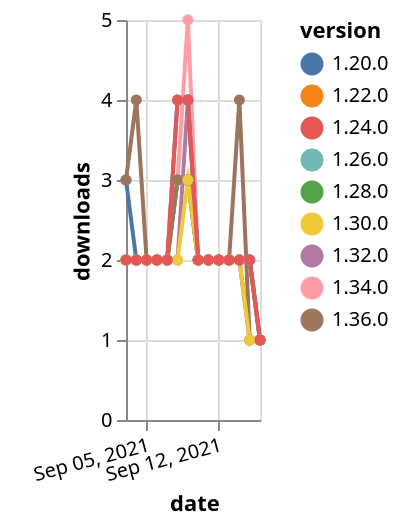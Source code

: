 {"$schema": "https://vega.github.io/schema/vega-lite/v5.json", "description": "A simple bar chart with embedded data.", "data": {"values": [{"date": "2021-09-03", "total": 722, "delta": 2, "version": "1.34.0"}, {"date": "2021-09-04", "total": 724, "delta": 2, "version": "1.34.0"}, {"date": "2021-09-05", "total": 726, "delta": 2, "version": "1.34.0"}, {"date": "2021-09-06", "total": 728, "delta": 2, "version": "1.34.0"}, {"date": "2021-09-07", "total": 730, "delta": 2, "version": "1.34.0"}, {"date": "2021-09-08", "total": 733, "delta": 3, "version": "1.34.0"}, {"date": "2021-09-09", "total": 738, "delta": 5, "version": "1.34.0"}, {"date": "2021-09-10", "total": 740, "delta": 2, "version": "1.34.0"}, {"date": "2021-09-11", "total": 742, "delta": 2, "version": "1.34.0"}, {"date": "2021-09-12", "total": 744, "delta": 2, "version": "1.34.0"}, {"date": "2021-09-13", "total": 746, "delta": 2, "version": "1.34.0"}, {"date": "2021-09-14", "total": 748, "delta": 2, "version": "1.34.0"}, {"date": "2021-09-15", "total": 749, "delta": 1, "version": "1.34.0"}, {"date": "2021-09-16", "total": 750, "delta": 1, "version": "1.34.0"}, {"date": "2021-09-03", "total": 1012, "delta": 2, "version": "1.32.0"}, {"date": "2021-09-04", "total": 1014, "delta": 2, "version": "1.32.0"}, {"date": "2021-09-05", "total": 1016, "delta": 2, "version": "1.32.0"}, {"date": "2021-09-06", "total": 1018, "delta": 2, "version": "1.32.0"}, {"date": "2021-09-07", "total": 1020, "delta": 2, "version": "1.32.0"}, {"date": "2021-09-08", "total": 1022, "delta": 2, "version": "1.32.0"}, {"date": "2021-09-09", "total": 1026, "delta": 4, "version": "1.32.0"}, {"date": "2021-09-10", "total": 1028, "delta": 2, "version": "1.32.0"}, {"date": "2021-09-11", "total": 1030, "delta": 2, "version": "1.32.0"}, {"date": "2021-09-12", "total": 1032, "delta": 2, "version": "1.32.0"}, {"date": "2021-09-13", "total": 1034, "delta": 2, "version": "1.32.0"}, {"date": "2021-09-14", "total": 1036, "delta": 2, "version": "1.32.0"}, {"date": "2021-09-15", "total": 1037, "delta": 1, "version": "1.32.0"}, {"date": "2021-09-16", "total": 1038, "delta": 1, "version": "1.32.0"}, {"date": "2021-09-03", "total": 2550, "delta": 2, "version": "1.22.0"}, {"date": "2021-09-04", "total": 2552, "delta": 2, "version": "1.22.0"}, {"date": "2021-09-05", "total": 2554, "delta": 2, "version": "1.22.0"}, {"date": "2021-09-06", "total": 2556, "delta": 2, "version": "1.22.0"}, {"date": "2021-09-07", "total": 2558, "delta": 2, "version": "1.22.0"}, {"date": "2021-09-08", "total": 2561, "delta": 3, "version": "1.22.0"}, {"date": "2021-09-09", "total": 2564, "delta": 3, "version": "1.22.0"}, {"date": "2021-09-10", "total": 2566, "delta": 2, "version": "1.22.0"}, {"date": "2021-09-11", "total": 2568, "delta": 2, "version": "1.22.0"}, {"date": "2021-09-12", "total": 2570, "delta": 2, "version": "1.22.0"}, {"date": "2021-09-13", "total": 2572, "delta": 2, "version": "1.22.0"}, {"date": "2021-09-14", "total": 2574, "delta": 2, "version": "1.22.0"}, {"date": "2021-09-15", "total": 2576, "delta": 2, "version": "1.22.0"}, {"date": "2021-09-16", "total": 2577, "delta": 1, "version": "1.22.0"}, {"date": "2021-09-03", "total": 1622, "delta": 2, "version": "1.28.0"}, {"date": "2021-09-04", "total": 1624, "delta": 2, "version": "1.28.0"}, {"date": "2021-09-05", "total": 1626, "delta": 2, "version": "1.28.0"}, {"date": "2021-09-06", "total": 1628, "delta": 2, "version": "1.28.0"}, {"date": "2021-09-07", "total": 1630, "delta": 2, "version": "1.28.0"}, {"date": "2021-09-08", "total": 1633, "delta": 3, "version": "1.28.0"}, {"date": "2021-09-09", "total": 1636, "delta": 3, "version": "1.28.0"}, {"date": "2021-09-10", "total": 1638, "delta": 2, "version": "1.28.0"}, {"date": "2021-09-11", "total": 1640, "delta": 2, "version": "1.28.0"}, {"date": "2021-09-12", "total": 1642, "delta": 2, "version": "1.28.0"}, {"date": "2021-09-13", "total": 1644, "delta": 2, "version": "1.28.0"}, {"date": "2021-09-14", "total": 1646, "delta": 2, "version": "1.28.0"}, {"date": "2021-09-15", "total": 1648, "delta": 2, "version": "1.28.0"}, {"date": "2021-09-16", "total": 1649, "delta": 1, "version": "1.28.0"}, {"date": "2021-09-03", "total": 2029, "delta": 2, "version": "1.26.0"}, {"date": "2021-09-04", "total": 2031, "delta": 2, "version": "1.26.0"}, {"date": "2021-09-05", "total": 2033, "delta": 2, "version": "1.26.0"}, {"date": "2021-09-06", "total": 2035, "delta": 2, "version": "1.26.0"}, {"date": "2021-09-07", "total": 2037, "delta": 2, "version": "1.26.0"}, {"date": "2021-09-08", "total": 2040, "delta": 3, "version": "1.26.0"}, {"date": "2021-09-09", "total": 2043, "delta": 3, "version": "1.26.0"}, {"date": "2021-09-10", "total": 2045, "delta": 2, "version": "1.26.0"}, {"date": "2021-09-11", "total": 2047, "delta": 2, "version": "1.26.0"}, {"date": "2021-09-12", "total": 2049, "delta": 2, "version": "1.26.0"}, {"date": "2021-09-13", "total": 2051, "delta": 2, "version": "1.26.0"}, {"date": "2021-09-14", "total": 2053, "delta": 2, "version": "1.26.0"}, {"date": "2021-09-15", "total": 2055, "delta": 2, "version": "1.26.0"}, {"date": "2021-09-16", "total": 2056, "delta": 1, "version": "1.26.0"}, {"date": "2021-09-03", "total": 3005, "delta": 3, "version": "1.20.0"}, {"date": "2021-09-04", "total": 3007, "delta": 2, "version": "1.20.0"}, {"date": "2021-09-05", "total": 3009, "delta": 2, "version": "1.20.0"}, {"date": "2021-09-06", "total": 3011, "delta": 2, "version": "1.20.0"}, {"date": "2021-09-07", "total": 3013, "delta": 2, "version": "1.20.0"}, {"date": "2021-09-08", "total": 3017, "delta": 4, "version": "1.20.0"}, {"date": "2021-09-09", "total": 3021, "delta": 4, "version": "1.20.0"}, {"date": "2021-09-10", "total": 3023, "delta": 2, "version": "1.20.0"}, {"date": "2021-09-11", "total": 3025, "delta": 2, "version": "1.20.0"}, {"date": "2021-09-12", "total": 3027, "delta": 2, "version": "1.20.0"}, {"date": "2021-09-13", "total": 3029, "delta": 2, "version": "1.20.0"}, {"date": "2021-09-14", "total": 3031, "delta": 2, "version": "1.20.0"}, {"date": "2021-09-15", "total": 3033, "delta": 2, "version": "1.20.0"}, {"date": "2021-09-16", "total": 3034, "delta": 1, "version": "1.20.0"}, {"date": "2021-09-03", "total": 237, "delta": 3, "version": "1.36.0"}, {"date": "2021-09-04", "total": 241, "delta": 4, "version": "1.36.0"}, {"date": "2021-09-05", "total": 243, "delta": 2, "version": "1.36.0"}, {"date": "2021-09-06", "total": 245, "delta": 2, "version": "1.36.0"}, {"date": "2021-09-07", "total": 247, "delta": 2, "version": "1.36.0"}, {"date": "2021-09-08", "total": 250, "delta": 3, "version": "1.36.0"}, {"date": "2021-09-09", "total": 253, "delta": 3, "version": "1.36.0"}, {"date": "2021-09-10", "total": 255, "delta": 2, "version": "1.36.0"}, {"date": "2021-09-11", "total": 257, "delta": 2, "version": "1.36.0"}, {"date": "2021-09-12", "total": 259, "delta": 2, "version": "1.36.0"}, {"date": "2021-09-13", "total": 261, "delta": 2, "version": "1.36.0"}, {"date": "2021-09-14", "total": 265, "delta": 4, "version": "1.36.0"}, {"date": "2021-09-15", "total": 266, "delta": 1, "version": "1.36.0"}, {"date": "2021-09-16", "total": 267, "delta": 1, "version": "1.36.0"}, {"date": "2021-09-03", "total": 1463, "delta": 2, "version": "1.30.0"}, {"date": "2021-09-04", "total": 1465, "delta": 2, "version": "1.30.0"}, {"date": "2021-09-05", "total": 1467, "delta": 2, "version": "1.30.0"}, {"date": "2021-09-06", "total": 1469, "delta": 2, "version": "1.30.0"}, {"date": "2021-09-07", "total": 1471, "delta": 2, "version": "1.30.0"}, {"date": "2021-09-08", "total": 1473, "delta": 2, "version": "1.30.0"}, {"date": "2021-09-09", "total": 1476, "delta": 3, "version": "1.30.0"}, {"date": "2021-09-10", "total": 1478, "delta": 2, "version": "1.30.0"}, {"date": "2021-09-11", "total": 1480, "delta": 2, "version": "1.30.0"}, {"date": "2021-09-12", "total": 1482, "delta": 2, "version": "1.30.0"}, {"date": "2021-09-13", "total": 1484, "delta": 2, "version": "1.30.0"}, {"date": "2021-09-14", "total": 1486, "delta": 2, "version": "1.30.0"}, {"date": "2021-09-15", "total": 1487, "delta": 1, "version": "1.30.0"}, {"date": "2021-09-16", "total": 1488, "delta": 1, "version": "1.30.0"}, {"date": "2021-09-03", "total": 2470, "delta": 2, "version": "1.24.0"}, {"date": "2021-09-04", "total": 2472, "delta": 2, "version": "1.24.0"}, {"date": "2021-09-05", "total": 2474, "delta": 2, "version": "1.24.0"}, {"date": "2021-09-06", "total": 2476, "delta": 2, "version": "1.24.0"}, {"date": "2021-09-07", "total": 2478, "delta": 2, "version": "1.24.0"}, {"date": "2021-09-08", "total": 2482, "delta": 4, "version": "1.24.0"}, {"date": "2021-09-09", "total": 2486, "delta": 4, "version": "1.24.0"}, {"date": "2021-09-10", "total": 2488, "delta": 2, "version": "1.24.0"}, {"date": "2021-09-11", "total": 2490, "delta": 2, "version": "1.24.0"}, {"date": "2021-09-12", "total": 2492, "delta": 2, "version": "1.24.0"}, {"date": "2021-09-13", "total": 2494, "delta": 2, "version": "1.24.0"}, {"date": "2021-09-14", "total": 2496, "delta": 2, "version": "1.24.0"}, {"date": "2021-09-15", "total": 2498, "delta": 2, "version": "1.24.0"}, {"date": "2021-09-16", "total": 2499, "delta": 1, "version": "1.24.0"}]}, "width": "container", "mark": {"type": "line", "point": {"filled": true}}, "encoding": {"x": {"field": "date", "type": "temporal", "timeUnit": "yearmonthdate", "title": "date", "axis": {"labelAngle": -15}}, "y": {"field": "delta", "type": "quantitative", "title": "downloads"}, "color": {"field": "version", "type": "nominal"}, "tooltip": {"field": "delta"}}}